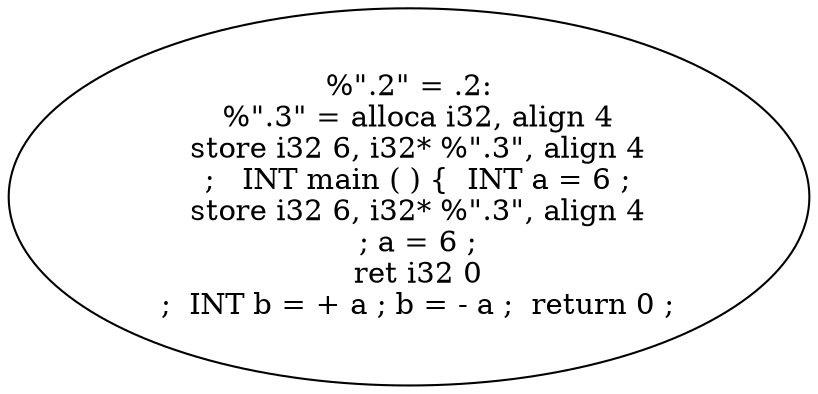 digraph AST {
  "139136233806080" [label="%\".2\" = .2:
  %\".3\" = alloca i32, align 4
  store i32 6, i32* %\".3\", align 4
  ;   INT main ( ) {  INT a = 6 ;
  store i32 6, i32* %\".3\", align 4
  ; a = 6 ;
  ret i32 0
  ;  INT b = + a ; b = - a ;  return 0 ;"];
}
